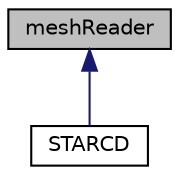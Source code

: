 digraph "meshReader"
{
  bgcolor="transparent";
  edge [fontname="Helvetica",fontsize="10",labelfontname="Helvetica",labelfontsize="10"];
  node [fontname="Helvetica",fontsize="10",shape=record];
  Node0 [label="meshReader",height=0.2,width=0.4,color="black", fillcolor="grey75", style="filled", fontcolor="black"];
  Node0 -> Node1 [dir="back",color="midnightblue",fontsize="10",style="solid",fontname="Helvetica"];
  Node1 [label="STARCD",height=0.2,width=0.4,color="black",URL="$a22073.html",tooltip="Read pro-STAR vrt/cel/bnd files. The protected data in meshReader are filled. "];
}
